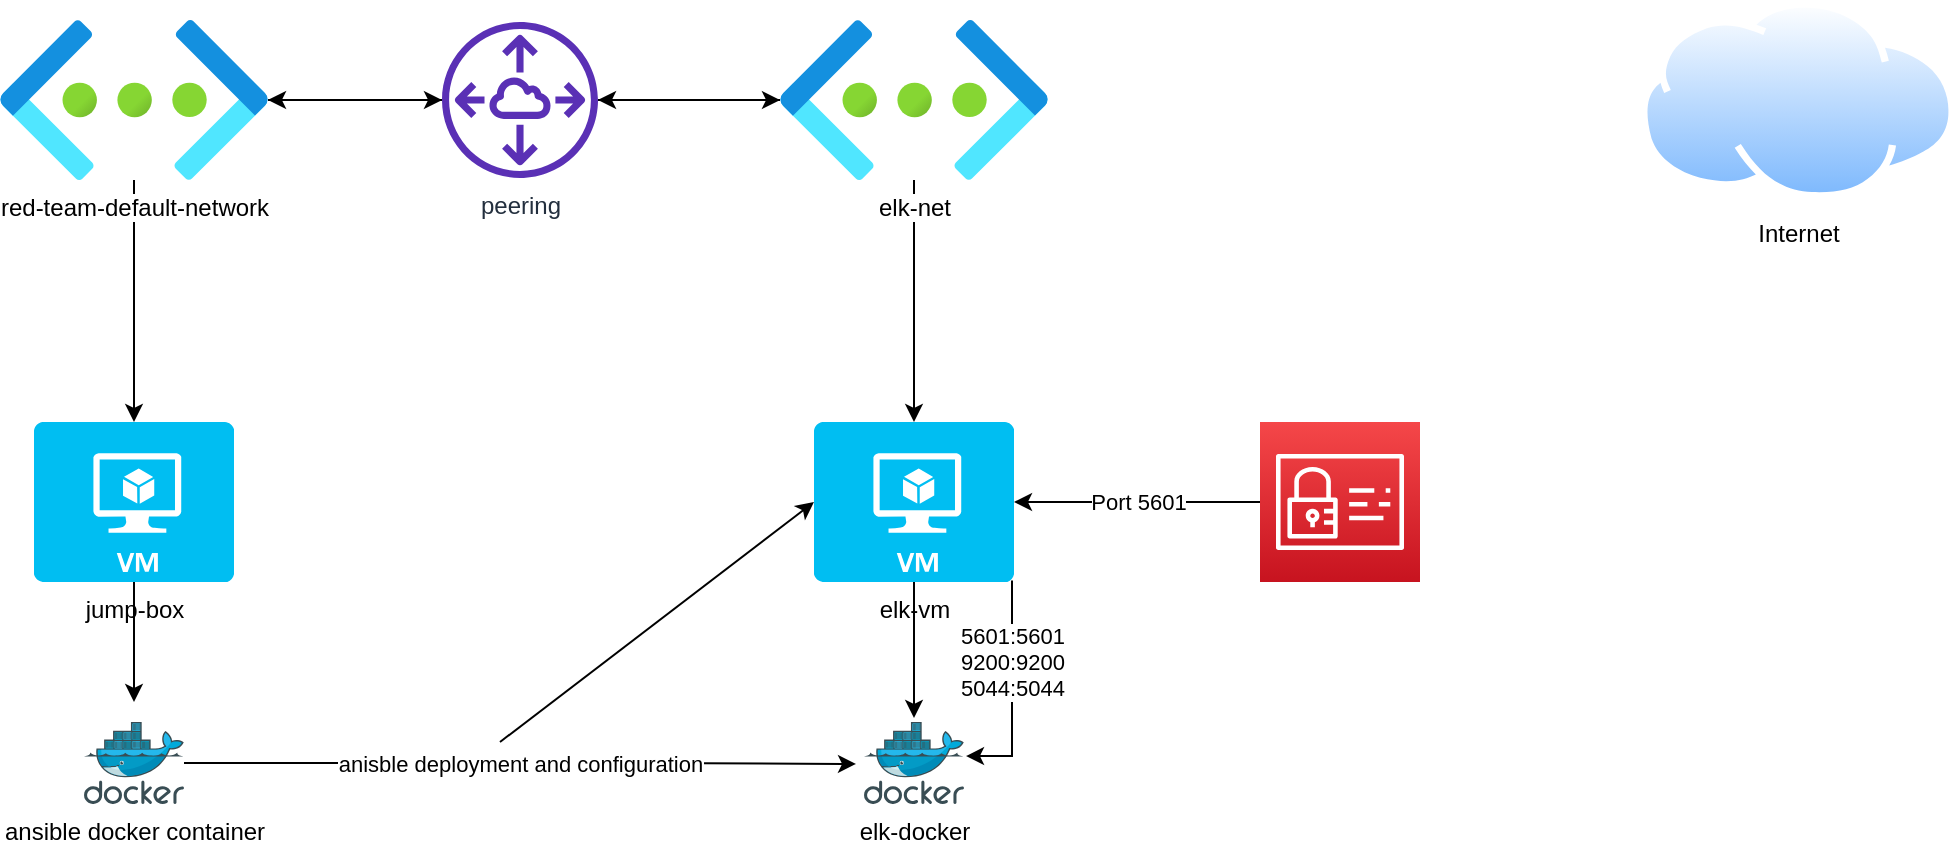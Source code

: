 <mxfile version="14.0.1" type="github">
  <diagram id="p6JLM_8M2Qhi4dKrnYwR" name="Page-1">
    <mxGraphModel dx="1426" dy="772" grid="1" gridSize="10" guides="1" tooltips="1" connect="1" arrows="1" fold="1" page="1" pageScale="1" pageWidth="1100" pageHeight="850" math="0" shadow="0">
      <root>
        <mxCell id="0" />
        <mxCell id="1" parent="0" />
        <mxCell id="etlffRKqnMTGyIb9DiFX-8" style="edgeStyle=orthogonalEdgeStyle;rounded=0;orthogonalLoop=1;jettySize=auto;html=1;" parent="1" source="etlffRKqnMTGyIb9DiFX-1" target="etlffRKqnMTGyIb9DiFX-3" edge="1">
          <mxGeometry relative="1" as="geometry" />
        </mxCell>
        <mxCell id="etlffRKqnMTGyIb9DiFX-16" style="edgeStyle=orthogonalEdgeStyle;rounded=0;orthogonalLoop=1;jettySize=auto;html=1;entryX=0.5;entryY=0;entryDx=0;entryDy=0;entryPerimeter=0;" parent="1" source="etlffRKqnMTGyIb9DiFX-1" target="etlffRKqnMTGyIb9DiFX-10" edge="1">
          <mxGeometry relative="1" as="geometry" />
        </mxCell>
        <mxCell id="etlffRKqnMTGyIb9DiFX-1" value="red-team-default-network" style="aspect=fixed;html=1;points=[];align=center;image;fontSize=12;image=img/lib/azure2/networking/Virtual_Networks.svg;" parent="1" vertex="1">
          <mxGeometry x="80" y="159" width="134" height="80" as="geometry" />
        </mxCell>
        <mxCell id="etlffRKqnMTGyIb9DiFX-7" style="edgeStyle=orthogonalEdgeStyle;rounded=0;orthogonalLoop=1;jettySize=auto;html=1;" parent="1" source="etlffRKqnMTGyIb9DiFX-2" target="etlffRKqnMTGyIb9DiFX-3" edge="1">
          <mxGeometry relative="1" as="geometry" />
        </mxCell>
        <mxCell id="etlffRKqnMTGyIb9DiFX-17" style="edgeStyle=orthogonalEdgeStyle;rounded=0;orthogonalLoop=1;jettySize=auto;html=1;entryX=0.5;entryY=0;entryDx=0;entryDy=0;entryPerimeter=0;" parent="1" source="etlffRKqnMTGyIb9DiFX-2" target="etlffRKqnMTGyIb9DiFX-12" edge="1">
          <mxGeometry relative="1" as="geometry" />
        </mxCell>
        <mxCell id="etlffRKqnMTGyIb9DiFX-2" value="elk-net" style="aspect=fixed;html=1;points=[];align=center;image;fontSize=12;image=img/lib/azure2/networking/Virtual_Networks.svg;" parent="1" vertex="1">
          <mxGeometry x="470" y="159" width="134" height="80" as="geometry" />
        </mxCell>
        <mxCell id="etlffRKqnMTGyIb9DiFX-4" value="" style="edgeStyle=orthogonalEdgeStyle;rounded=0;orthogonalLoop=1;jettySize=auto;html=1;" parent="1" source="etlffRKqnMTGyIb9DiFX-3" target="etlffRKqnMTGyIb9DiFX-1" edge="1">
          <mxGeometry relative="1" as="geometry" />
        </mxCell>
        <mxCell id="etlffRKqnMTGyIb9DiFX-5" value="" style="edgeStyle=orthogonalEdgeStyle;rounded=0;orthogonalLoop=1;jettySize=auto;html=1;" parent="1" source="etlffRKqnMTGyIb9DiFX-3" target="etlffRKqnMTGyIb9DiFX-2" edge="1">
          <mxGeometry relative="1" as="geometry" />
        </mxCell>
        <mxCell id="etlffRKqnMTGyIb9DiFX-3" value="peering" style="outlineConnect=0;fontColor=#232F3E;gradientColor=none;fillColor=#5A30B5;strokeColor=none;dashed=0;verticalLabelPosition=bottom;verticalAlign=top;align=center;html=1;fontSize=12;fontStyle=0;aspect=fixed;pointerEvents=1;shape=mxgraph.aws4.peering;" parent="1" vertex="1">
          <mxGeometry x="301" y="160" width="78" height="78" as="geometry" />
        </mxCell>
        <mxCell id="etlffRKqnMTGyIb9DiFX-21" style="edgeStyle=orthogonalEdgeStyle;rounded=0;orthogonalLoop=1;jettySize=auto;html=1;" parent="1" source="etlffRKqnMTGyIb9DiFX-10" edge="1">
          <mxGeometry relative="1" as="geometry">
            <mxPoint x="147" y="500" as="targetPoint" />
          </mxGeometry>
        </mxCell>
        <mxCell id="etlffRKqnMTGyIb9DiFX-10" value="jump-box" style="verticalLabelPosition=bottom;html=1;verticalAlign=top;align=center;strokeColor=none;fillColor=#00BEF2;shape=mxgraph.azure.virtual_machine;" parent="1" vertex="1">
          <mxGeometry x="97" y="360" width="100" height="80" as="geometry" />
        </mxCell>
        <mxCell id="etlffRKqnMTGyIb9DiFX-23" style="edgeStyle=orthogonalEdgeStyle;rounded=0;orthogonalLoop=1;jettySize=auto;html=1;entryX=0.5;entryY=-0.049;entryDx=0;entryDy=0;entryPerimeter=0;" parent="1" source="etlffRKqnMTGyIb9DiFX-12" target="etlffRKqnMTGyIb9DiFX-22" edge="1">
          <mxGeometry relative="1" as="geometry" />
        </mxCell>
        <mxCell id="BhzW3LJiTMypbDvLu19S-2" value="5601:5601&lt;br&gt;9200:9200&lt;br&gt;5044:5044" style="edgeStyle=orthogonalEdgeStyle;rounded=0;orthogonalLoop=1;jettySize=auto;html=1;exitX=0.99;exitY=0.99;exitDx=0;exitDy=0;exitPerimeter=0;entryX=1.02;entryY=0.415;entryDx=0;entryDy=0;entryPerimeter=0;" edge="1" parent="1" source="etlffRKqnMTGyIb9DiFX-12" target="etlffRKqnMTGyIb9DiFX-22">
          <mxGeometry x="-0.264" relative="1" as="geometry">
            <Array as="points">
              <mxPoint x="586" y="527" />
            </Array>
            <mxPoint as="offset" />
          </mxGeometry>
        </mxCell>
        <mxCell id="etlffRKqnMTGyIb9DiFX-12" value="elk-vm" style="verticalLabelPosition=bottom;html=1;verticalAlign=top;align=center;strokeColor=none;fillColor=#00BEF2;shape=mxgraph.azure.virtual_machine;" parent="1" vertex="1">
          <mxGeometry x="487" y="360" width="100" height="80" as="geometry" />
        </mxCell>
        <mxCell id="etlffRKqnMTGyIb9DiFX-27" value="anisble deployment and configuration" style="edgeStyle=orthogonalEdgeStyle;rounded=0;orthogonalLoop=1;jettySize=auto;html=1;entryX=-0.08;entryY=0.512;entryDx=0;entryDy=0;entryPerimeter=0;" parent="1" source="etlffRKqnMTGyIb9DiFX-18" target="etlffRKqnMTGyIb9DiFX-22" edge="1">
          <mxGeometry relative="1" as="geometry">
            <mxPoint x="92" y="530.5" as="targetPoint" />
            <Array as="points">
              <mxPoint x="400" y="531" />
              <mxPoint x="400" y="531" />
            </Array>
          </mxGeometry>
        </mxCell>
        <mxCell id="etlffRKqnMTGyIb9DiFX-18" value="ansible docker container" style="aspect=fixed;html=1;points=[];align=center;image;fontSize=12;image=img/lib/mscae/Docker.svg;" parent="1" vertex="1">
          <mxGeometry x="122" y="510" width="50" height="41" as="geometry" />
        </mxCell>
        <mxCell id="etlffRKqnMTGyIb9DiFX-22" value="elk-docker" style="aspect=fixed;html=1;points=[];align=center;image;fontSize=12;image=img/lib/mscae/Docker.svg;" parent="1" vertex="1">
          <mxGeometry x="512" y="510" width="50" height="41" as="geometry" />
        </mxCell>
        <mxCell id="etlffRKqnMTGyIb9DiFX-30" value="" style="endArrow=classic;html=1;entryX=0;entryY=0.5;entryDx=0;entryDy=0;entryPerimeter=0;" parent="1" target="etlffRKqnMTGyIb9DiFX-12" edge="1">
          <mxGeometry width="50" height="50" relative="1" as="geometry">
            <mxPoint x="330" y="520" as="sourcePoint" />
            <mxPoint x="400" y="440" as="targetPoint" />
          </mxGeometry>
        </mxCell>
        <mxCell id="BhzW3LJiTMypbDvLu19S-1" value="Port 5601" style="edgeStyle=orthogonalEdgeStyle;rounded=0;orthogonalLoop=1;jettySize=auto;html=1;entryX=1;entryY=0.5;entryDx=0;entryDy=0;entryPerimeter=0;" edge="1" parent="1" source="etlffRKqnMTGyIb9DiFX-32" target="etlffRKqnMTGyIb9DiFX-12">
          <mxGeometry relative="1" as="geometry" />
        </mxCell>
        <mxCell id="etlffRKqnMTGyIb9DiFX-32" value="" style="outlineConnect=0;fontColor=#232F3E;gradientColor=#F54749;gradientDirection=north;fillColor=#C7131F;strokeColor=#ffffff;dashed=0;verticalLabelPosition=bottom;verticalAlign=top;align=center;html=1;fontSize=12;fontStyle=0;aspect=fixed;shape=mxgraph.aws4.resourceIcon;resIcon=mxgraph.aws4.identity_and_access_management;" parent="1" vertex="1">
          <mxGeometry x="710" y="360" width="80" height="80" as="geometry" />
        </mxCell>
        <mxCell id="etlffRKqnMTGyIb9DiFX-37" value="Internet" style="aspect=fixed;perimeter=ellipsePerimeter;html=1;align=center;shadow=0;dashed=0;spacingTop=3;image;image=img/lib/active_directory/internet_cloud.svg;" parent="1" vertex="1">
          <mxGeometry x="900" y="149.25" width="157.94" height="99.5" as="geometry" />
        </mxCell>
      </root>
    </mxGraphModel>
  </diagram>
</mxfile>
